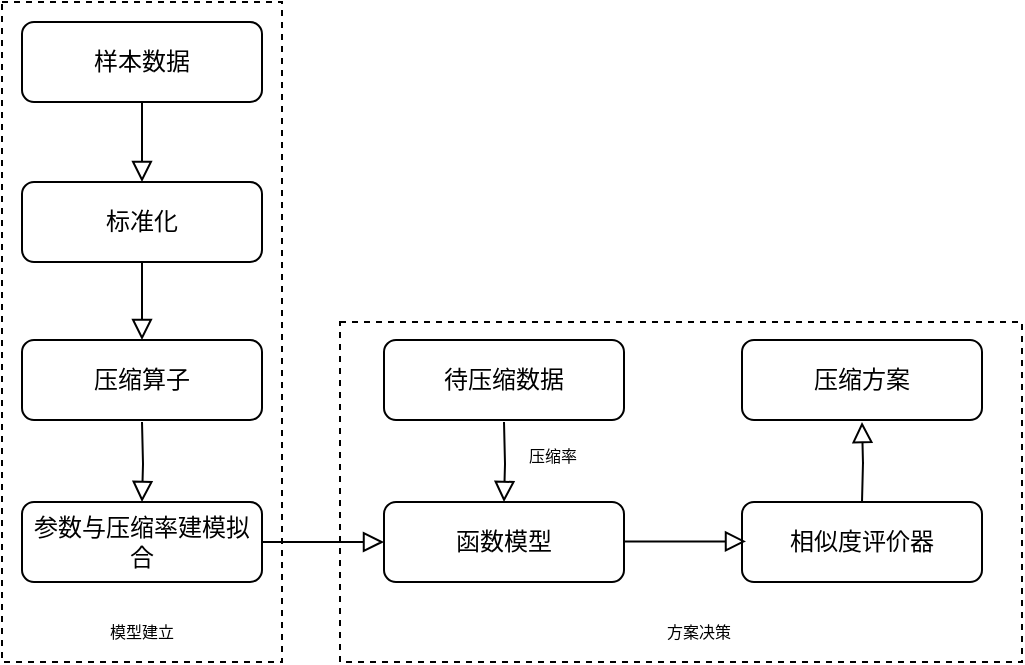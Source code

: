 <mxfile version="20.2.4" type="github">
  <diagram id="C5RBs43oDa-KdzZeNtuy" name="Page-1">
    <mxGraphModel dx="813" dy="403" grid="1" gridSize="10" guides="1" tooltips="1" connect="1" arrows="1" fold="1" page="1" pageScale="1" pageWidth="827" pageHeight="1169" math="0" shadow="0">
      <root>
        <mxCell id="WIyWlLk6GJQsqaUBKTNV-0" />
        <mxCell id="WIyWlLk6GJQsqaUBKTNV-1" parent="WIyWlLk6GJQsqaUBKTNV-0" />
        <mxCell id="limIQbG5P-s_eVY_uHMg-18" value="" style="rounded=0;whiteSpace=wrap;html=1;fontFamily=Times New Roman;fontSize=8;dashed=1;" vertex="1" parent="WIyWlLk6GJQsqaUBKTNV-1">
          <mxGeometry x="319" y="320" width="341" height="170" as="geometry" />
        </mxCell>
        <mxCell id="limIQbG5P-s_eVY_uHMg-17" value="" style="rounded=0;whiteSpace=wrap;html=1;fontFamily=Times New Roman;fontSize=8;dashed=1;" vertex="1" parent="WIyWlLk6GJQsqaUBKTNV-1">
          <mxGeometry x="150" y="160" width="140" height="330" as="geometry" />
        </mxCell>
        <mxCell id="WIyWlLk6GJQsqaUBKTNV-2" value="" style="rounded=0;html=1;jettySize=auto;orthogonalLoop=1;fontSize=11;endArrow=block;endFill=0;endSize=8;strokeWidth=1;shadow=0;labelBackgroundColor=none;edgeStyle=orthogonalEdgeStyle;entryX=0.5;entryY=0;entryDx=0;entryDy=0;exitX=0.5;exitY=1;exitDx=0;exitDy=0;" parent="WIyWlLk6GJQsqaUBKTNV-1" source="WIyWlLk6GJQsqaUBKTNV-3" target="limIQbG5P-s_eVY_uHMg-9" edge="1">
          <mxGeometry relative="1" as="geometry">
            <mxPoint x="220" y="220" as="sourcePoint" />
            <mxPoint x="220" y="170" as="targetPoint" />
          </mxGeometry>
        </mxCell>
        <mxCell id="WIyWlLk6GJQsqaUBKTNV-3" value="样本数据" style="rounded=1;whiteSpace=wrap;html=1;fontSize=12;glass=0;strokeWidth=1;shadow=0;" parent="WIyWlLk6GJQsqaUBKTNV-1" vertex="1">
          <mxGeometry x="160" y="170" width="120" height="40" as="geometry" />
        </mxCell>
        <mxCell id="WIyWlLk6GJQsqaUBKTNV-4" value="" style="rounded=0;html=1;jettySize=auto;orthogonalLoop=1;fontSize=11;endArrow=block;endFill=0;endSize=8;strokeWidth=1;shadow=0;labelBackgroundColor=none;edgeStyle=orthogonalEdgeStyle;entryX=0.5;entryY=0;entryDx=0;entryDy=0;exitX=0.5;exitY=1;exitDx=0;exitDy=0;" parent="WIyWlLk6GJQsqaUBKTNV-1" source="limIQbG5P-s_eVY_uHMg-9" target="limIQbG5P-s_eVY_uHMg-10" edge="1">
          <mxGeometry y="20" relative="1" as="geometry">
            <mxPoint as="offset" />
            <mxPoint x="220" y="300" as="sourcePoint" />
            <mxPoint x="220" y="290" as="targetPoint" />
          </mxGeometry>
        </mxCell>
        <mxCell id="WIyWlLk6GJQsqaUBKTNV-9" value="" style="edgeStyle=orthogonalEdgeStyle;rounded=0;html=1;jettySize=auto;orthogonalLoop=1;fontSize=11;endArrow=block;endFill=0;endSize=8;strokeWidth=1;shadow=0;labelBackgroundColor=none;" parent="WIyWlLk6GJQsqaUBKTNV-1" target="WIyWlLk6GJQsqaUBKTNV-12" edge="1">
          <mxGeometry y="10" relative="1" as="geometry">
            <mxPoint as="offset" />
            <mxPoint x="220" y="370" as="sourcePoint" />
          </mxGeometry>
        </mxCell>
        <mxCell id="WIyWlLk6GJQsqaUBKTNV-11" value="相似度评价器" style="rounded=1;whiteSpace=wrap;html=1;fontSize=12;glass=0;strokeWidth=1;shadow=0;" parent="WIyWlLk6GJQsqaUBKTNV-1" vertex="1">
          <mxGeometry x="520" y="410" width="120" height="40" as="geometry" />
        </mxCell>
        <mxCell id="WIyWlLk6GJQsqaUBKTNV-12" value="参数与压缩率建模拟合" style="rounded=1;whiteSpace=wrap;html=1;fontSize=12;glass=0;strokeWidth=1;shadow=0;" parent="WIyWlLk6GJQsqaUBKTNV-1" vertex="1">
          <mxGeometry x="160" y="410" width="120" height="40" as="geometry" />
        </mxCell>
        <mxCell id="limIQbG5P-s_eVY_uHMg-0" value="函数模型" style="whiteSpace=wrap;html=1;rounded=1;glass=0;strokeWidth=1;shadow=0;" vertex="1" parent="WIyWlLk6GJQsqaUBKTNV-1">
          <mxGeometry x="341" y="410" width="120" height="40" as="geometry" />
        </mxCell>
        <mxCell id="limIQbG5P-s_eVY_uHMg-3" value="待压缩数据" style="rounded=1;whiteSpace=wrap;html=1;fontSize=12;glass=0;strokeWidth=1;shadow=0;" vertex="1" parent="WIyWlLk6GJQsqaUBKTNV-1">
          <mxGeometry x="341" y="329" width="120" height="40" as="geometry" />
        </mxCell>
        <mxCell id="limIQbG5P-s_eVY_uHMg-4" value="&lt;p&gt;&lt;br&gt;&lt;/p&gt;" style="rounded=0;html=1;jettySize=auto;orthogonalLoop=1;fontSize=8;endArrow=block;endFill=0;endSize=8;strokeWidth=1;shadow=0;labelBackgroundColor=none;edgeStyle=orthogonalEdgeStyle;fontFamily=Verdana;align=center;entryX=0.5;entryY=0;entryDx=0;entryDy=0;" edge="1" parent="WIyWlLk6GJQsqaUBKTNV-1" target="limIQbG5P-s_eVY_uHMg-0">
          <mxGeometry y="10" relative="1" as="geometry">
            <mxPoint as="offset" />
            <mxPoint x="401" y="370" as="sourcePoint" />
            <mxPoint x="401" y="424" as="targetPoint" />
            <Array as="points" />
          </mxGeometry>
        </mxCell>
        <mxCell id="limIQbG5P-s_eVY_uHMg-5" value="压缩率" style="text;html=1;align=center;verticalAlign=middle;resizable=0;points=[];autosize=1;strokeColor=none;fillColor=none;fontSize=8;fontFamily=Times New Roman;" vertex="1" parent="WIyWlLk6GJQsqaUBKTNV-1">
          <mxGeometry x="395" y="372" width="60" height="30" as="geometry" />
        </mxCell>
        <mxCell id="limIQbG5P-s_eVY_uHMg-7" value="&lt;p&gt;&lt;br&gt;&lt;/p&gt;" style="rounded=0;html=1;jettySize=auto;orthogonalLoop=1;fontSize=8;endArrow=block;endFill=0;endSize=8;strokeWidth=1;shadow=0;labelBackgroundColor=none;edgeStyle=orthogonalEdgeStyle;fontFamily=Verdana;align=center;exitX=1;exitY=0.5;exitDx=0;exitDy=0;entryX=0;entryY=0.5;entryDx=0;entryDy=0;" edge="1" parent="WIyWlLk6GJQsqaUBKTNV-1" source="WIyWlLk6GJQsqaUBKTNV-12" target="limIQbG5P-s_eVY_uHMg-0">
          <mxGeometry y="10" relative="1" as="geometry">
            <mxPoint as="offset" />
            <mxPoint x="411" y="359" as="sourcePoint" />
            <mxPoint x="340" y="440" as="targetPoint" />
            <Array as="points" />
          </mxGeometry>
        </mxCell>
        <mxCell id="limIQbG5P-s_eVY_uHMg-9" value="标准化" style="rounded=1;whiteSpace=wrap;html=1;fontSize=12;glass=0;strokeWidth=1;shadow=0;" vertex="1" parent="WIyWlLk6GJQsqaUBKTNV-1">
          <mxGeometry x="160" y="250" width="120" height="40" as="geometry" />
        </mxCell>
        <mxCell id="limIQbG5P-s_eVY_uHMg-10" value="压缩算子" style="rounded=1;whiteSpace=wrap;html=1;fontSize=12;glass=0;strokeWidth=1;shadow=0;" vertex="1" parent="WIyWlLk6GJQsqaUBKTNV-1">
          <mxGeometry x="160" y="329" width="120" height="40" as="geometry" />
        </mxCell>
        <mxCell id="limIQbG5P-s_eVY_uHMg-13" value="&lt;p&gt;&lt;br&gt;&lt;/p&gt;" style="rounded=0;html=1;jettySize=auto;orthogonalLoop=1;fontSize=8;endArrow=block;endFill=0;endSize=8;strokeWidth=1;shadow=0;labelBackgroundColor=none;edgeStyle=orthogonalEdgeStyle;fontFamily=Verdana;align=center;exitX=1;exitY=0.5;exitDx=0;exitDy=0;entryX=0;entryY=0.5;entryDx=0;entryDy=0;" edge="1" parent="WIyWlLk6GJQsqaUBKTNV-1">
          <mxGeometry y="10" relative="1" as="geometry">
            <mxPoint as="offset" />
            <mxPoint x="461" y="429.71" as="sourcePoint" />
            <mxPoint x="522" y="429.71" as="targetPoint" />
            <Array as="points" />
          </mxGeometry>
        </mxCell>
        <mxCell id="limIQbG5P-s_eVY_uHMg-14" value="&lt;p&gt;&lt;br&gt;&lt;/p&gt;" style="rounded=0;html=1;jettySize=auto;orthogonalLoop=1;fontSize=8;endArrow=block;endFill=0;endSize=8;strokeWidth=1;shadow=0;labelBackgroundColor=none;edgeStyle=orthogonalEdgeStyle;fontFamily=Verdana;align=center;" edge="1" parent="WIyWlLk6GJQsqaUBKTNV-1">
          <mxGeometry y="10" relative="1" as="geometry">
            <mxPoint as="offset" />
            <mxPoint x="580" y="410" as="sourcePoint" />
            <mxPoint x="580" y="370" as="targetPoint" />
            <Array as="points" />
          </mxGeometry>
        </mxCell>
        <mxCell id="limIQbG5P-s_eVY_uHMg-15" value="压缩方案" style="rounded=1;whiteSpace=wrap;html=1;fontSize=12;glass=0;strokeWidth=1;shadow=0;" vertex="1" parent="WIyWlLk6GJQsqaUBKTNV-1">
          <mxGeometry x="520" y="329" width="120" height="40" as="geometry" />
        </mxCell>
        <mxCell id="limIQbG5P-s_eVY_uHMg-19" value="模型建立" style="text;html=1;strokeColor=none;fillColor=none;align=center;verticalAlign=middle;whiteSpace=wrap;rounded=0;dashed=1;fontFamily=Times New Roman;fontSize=8;" vertex="1" parent="WIyWlLk6GJQsqaUBKTNV-1">
          <mxGeometry x="190" y="460" width="60" height="30" as="geometry" />
        </mxCell>
        <mxCell id="limIQbG5P-s_eVY_uHMg-20" value="方案决策" style="text;html=1;strokeColor=none;fillColor=none;align=center;verticalAlign=middle;whiteSpace=wrap;rounded=0;dashed=1;fontFamily=Times New Roman;fontSize=8;" vertex="1" parent="WIyWlLk6GJQsqaUBKTNV-1">
          <mxGeometry x="461" y="460" width="75" height="30" as="geometry" />
        </mxCell>
      </root>
    </mxGraphModel>
  </diagram>
</mxfile>
